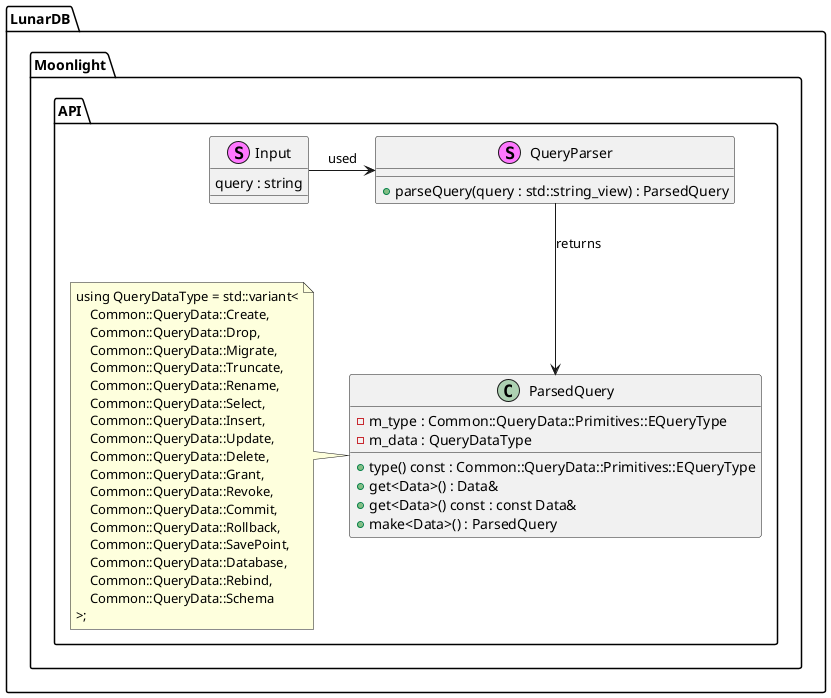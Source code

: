 @startuml Moonlight


namespace LunarDB.Moonlight.API {

class ParsedQuery {

    + type() const : Common::QueryData::Primitives::EQueryType
    + get<Data>() : Data&
    + get<Data>() const : const Data&
    + make<Data>() : ParsedQuery

    - m_type : Common::QueryData::Primitives::EQueryType
    - m_data : QueryDataType
}
note left
using QueryDataType = std::variant<
    Common::QueryData::Create,
    Common::QueryData::Drop,
    Common::QueryData::Migrate,
    Common::QueryData::Truncate,
    Common::QueryData::Rename,
    Common::QueryData::Select,
    Common::QueryData::Insert,
    Common::QueryData::Update,
    Common::QueryData::Delete,
    Common::QueryData::Grant,
    Common::QueryData::Revoke,
    Common::QueryData::Commit,
    Common::QueryData::Rollback,
    Common::QueryData::SavePoint,
    Common::QueryData::Database,
    Common::QueryData::Rebind,
    Common::QueryData::Schema
>;
end note

stereotype QueryParser {
    + parseQuery(query : std::string_view) : ParsedQuery
}

stereotype Input {
    query : string
}

Input -> QueryParser : used
QueryParser --> ParsedQuery : returns

}

@enduml